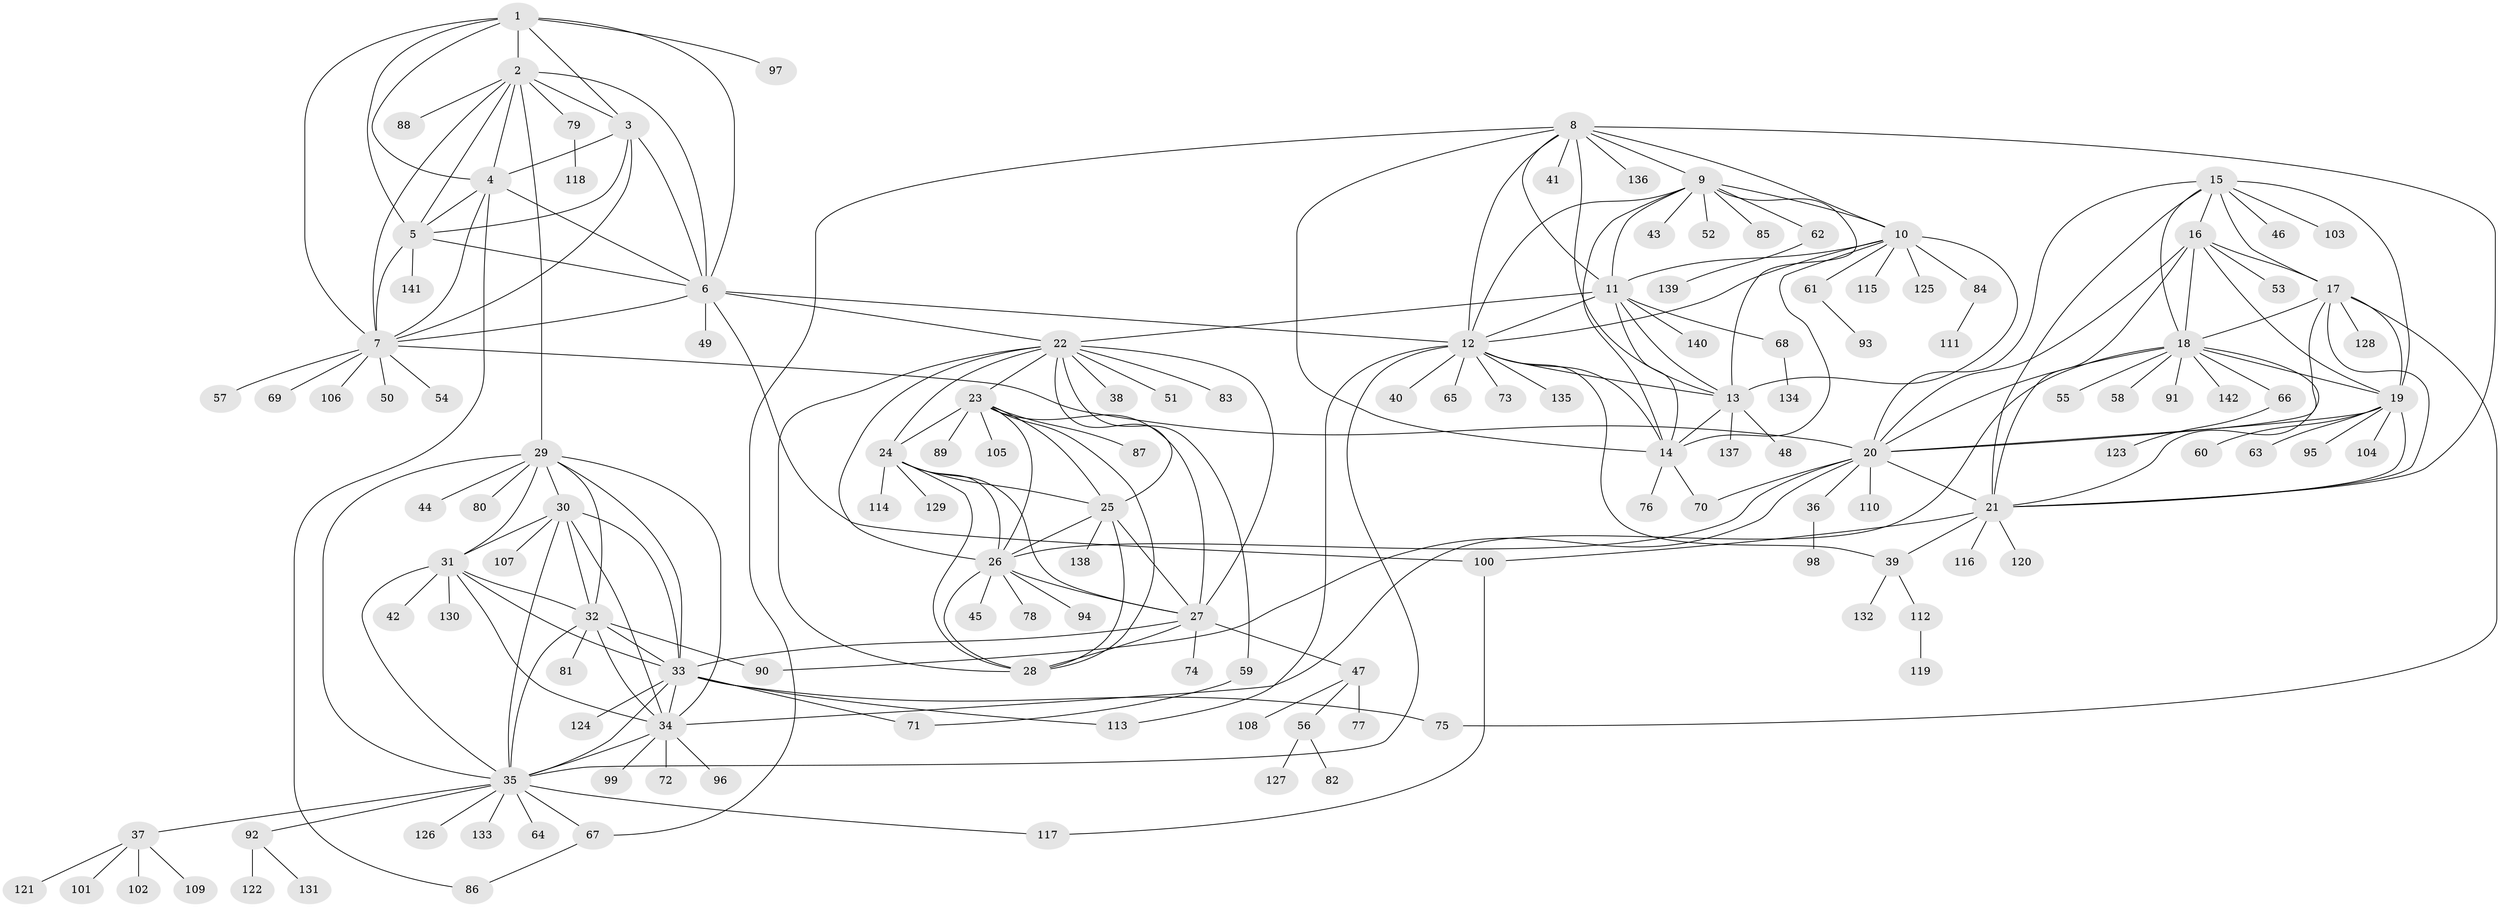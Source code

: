 // Generated by graph-tools (version 1.1) at 2025/11/02/27/25 16:11:36]
// undirected, 142 vertices, 232 edges
graph export_dot {
graph [start="1"]
  node [color=gray90,style=filled];
  1;
  2;
  3;
  4;
  5;
  6;
  7;
  8;
  9;
  10;
  11;
  12;
  13;
  14;
  15;
  16;
  17;
  18;
  19;
  20;
  21;
  22;
  23;
  24;
  25;
  26;
  27;
  28;
  29;
  30;
  31;
  32;
  33;
  34;
  35;
  36;
  37;
  38;
  39;
  40;
  41;
  42;
  43;
  44;
  45;
  46;
  47;
  48;
  49;
  50;
  51;
  52;
  53;
  54;
  55;
  56;
  57;
  58;
  59;
  60;
  61;
  62;
  63;
  64;
  65;
  66;
  67;
  68;
  69;
  70;
  71;
  72;
  73;
  74;
  75;
  76;
  77;
  78;
  79;
  80;
  81;
  82;
  83;
  84;
  85;
  86;
  87;
  88;
  89;
  90;
  91;
  92;
  93;
  94;
  95;
  96;
  97;
  98;
  99;
  100;
  101;
  102;
  103;
  104;
  105;
  106;
  107;
  108;
  109;
  110;
  111;
  112;
  113;
  114;
  115;
  116;
  117;
  118;
  119;
  120;
  121;
  122;
  123;
  124;
  125;
  126;
  127;
  128;
  129;
  130;
  131;
  132;
  133;
  134;
  135;
  136;
  137;
  138;
  139;
  140;
  141;
  142;
  1 -- 2;
  1 -- 3;
  1 -- 4;
  1 -- 5;
  1 -- 6;
  1 -- 7;
  1 -- 97;
  2 -- 3;
  2 -- 4;
  2 -- 5;
  2 -- 6;
  2 -- 7;
  2 -- 29;
  2 -- 79;
  2 -- 88;
  3 -- 4;
  3 -- 5;
  3 -- 6;
  3 -- 7;
  4 -- 5;
  4 -- 6;
  4 -- 7;
  4 -- 86;
  5 -- 6;
  5 -- 7;
  5 -- 141;
  6 -- 7;
  6 -- 12;
  6 -- 22;
  6 -- 49;
  6 -- 100;
  7 -- 20;
  7 -- 50;
  7 -- 54;
  7 -- 57;
  7 -- 69;
  7 -- 106;
  8 -- 9;
  8 -- 10;
  8 -- 11;
  8 -- 12;
  8 -- 13;
  8 -- 14;
  8 -- 21;
  8 -- 41;
  8 -- 67;
  8 -- 136;
  9 -- 10;
  9 -- 11;
  9 -- 12;
  9 -- 13;
  9 -- 14;
  9 -- 43;
  9 -- 52;
  9 -- 62;
  9 -- 85;
  10 -- 11;
  10 -- 12;
  10 -- 13;
  10 -- 14;
  10 -- 61;
  10 -- 84;
  10 -- 115;
  10 -- 125;
  11 -- 12;
  11 -- 13;
  11 -- 14;
  11 -- 22;
  11 -- 68;
  11 -- 140;
  12 -- 13;
  12 -- 14;
  12 -- 35;
  12 -- 39;
  12 -- 40;
  12 -- 65;
  12 -- 73;
  12 -- 113;
  12 -- 135;
  13 -- 14;
  13 -- 48;
  13 -- 137;
  14 -- 70;
  14 -- 76;
  15 -- 16;
  15 -- 17;
  15 -- 18;
  15 -- 19;
  15 -- 20;
  15 -- 21;
  15 -- 46;
  15 -- 103;
  16 -- 17;
  16 -- 18;
  16 -- 19;
  16 -- 20;
  16 -- 21;
  16 -- 53;
  17 -- 18;
  17 -- 19;
  17 -- 20;
  17 -- 21;
  17 -- 75;
  17 -- 128;
  18 -- 19;
  18 -- 20;
  18 -- 21;
  18 -- 34;
  18 -- 55;
  18 -- 58;
  18 -- 66;
  18 -- 91;
  18 -- 142;
  19 -- 20;
  19 -- 21;
  19 -- 60;
  19 -- 63;
  19 -- 95;
  19 -- 104;
  20 -- 21;
  20 -- 26;
  20 -- 36;
  20 -- 70;
  20 -- 90;
  20 -- 110;
  21 -- 39;
  21 -- 100;
  21 -- 116;
  21 -- 120;
  22 -- 23;
  22 -- 24;
  22 -- 25;
  22 -- 26;
  22 -- 27;
  22 -- 28;
  22 -- 38;
  22 -- 51;
  22 -- 59;
  22 -- 83;
  23 -- 24;
  23 -- 25;
  23 -- 26;
  23 -- 27;
  23 -- 28;
  23 -- 87;
  23 -- 89;
  23 -- 105;
  24 -- 25;
  24 -- 26;
  24 -- 27;
  24 -- 28;
  24 -- 114;
  24 -- 129;
  25 -- 26;
  25 -- 27;
  25 -- 28;
  25 -- 138;
  26 -- 27;
  26 -- 28;
  26 -- 45;
  26 -- 78;
  26 -- 94;
  27 -- 28;
  27 -- 33;
  27 -- 47;
  27 -- 74;
  29 -- 30;
  29 -- 31;
  29 -- 32;
  29 -- 33;
  29 -- 34;
  29 -- 35;
  29 -- 44;
  29 -- 80;
  30 -- 31;
  30 -- 32;
  30 -- 33;
  30 -- 34;
  30 -- 35;
  30 -- 107;
  31 -- 32;
  31 -- 33;
  31 -- 34;
  31 -- 35;
  31 -- 42;
  31 -- 130;
  32 -- 33;
  32 -- 34;
  32 -- 35;
  32 -- 81;
  32 -- 90;
  33 -- 34;
  33 -- 35;
  33 -- 71;
  33 -- 75;
  33 -- 113;
  33 -- 124;
  34 -- 35;
  34 -- 72;
  34 -- 96;
  34 -- 99;
  35 -- 37;
  35 -- 64;
  35 -- 67;
  35 -- 92;
  35 -- 117;
  35 -- 126;
  35 -- 133;
  36 -- 98;
  37 -- 101;
  37 -- 102;
  37 -- 109;
  37 -- 121;
  39 -- 112;
  39 -- 132;
  47 -- 56;
  47 -- 77;
  47 -- 108;
  56 -- 82;
  56 -- 127;
  59 -- 71;
  61 -- 93;
  62 -- 139;
  66 -- 123;
  67 -- 86;
  68 -- 134;
  79 -- 118;
  84 -- 111;
  92 -- 122;
  92 -- 131;
  100 -- 117;
  112 -- 119;
}
